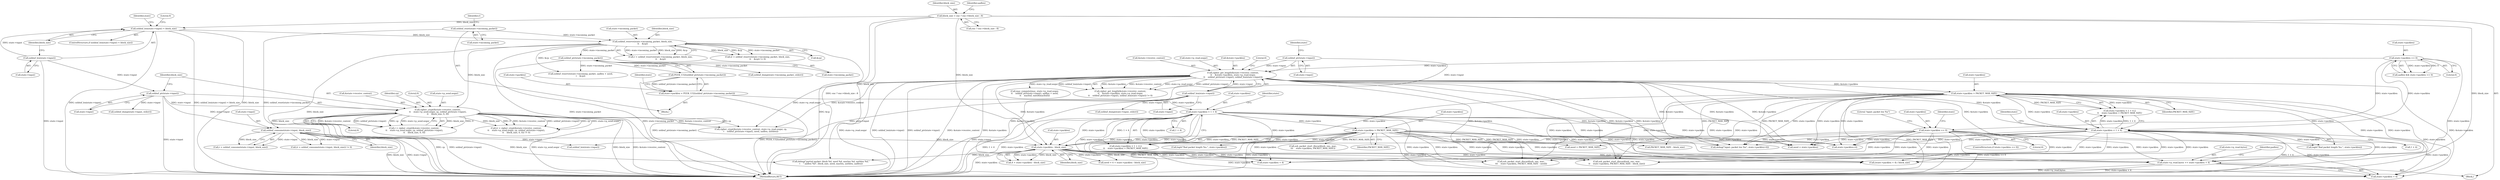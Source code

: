 digraph "0_mindrot_2fecfd486bdba9f51b3a789277bb0733ca36e1c0@API" {
"1000759" [label="(Call,state->p_read.bytes += state->packlen + 4)"];
"1000256" [label="(Call,cipher_get_length(&state->receive_context,\n\t\t    &state->packlen, state->p_read.seqnr,\n\t\t    sshbuf_ptr(state->input), sshbuf_len(state->input)))"];
"1000248" [label="(Call,state->packlen == 0)"];
"1000270" [label="(Call,sshbuf_ptr(state->input))"];
"1000274" [label="(Call,sshbuf_len(state->input))"];
"1000467" [label="(Call,state->packlen - block_size)"];
"1000290" [label="(Call,state->packlen > PACKET_MAX_SIZE)"];
"1000283" [label="(Call,state->packlen < 1 + 4)"];
"1000391" [label="(Call,state->packlen < 1 + 4)"];
"1000380" [label="(Call,state->packlen = PEEK_U32(sshbuf_ptr(state->incoming_packet)))"];
"1000384" [label="(Call,PEEK_U32(sshbuf_ptr(state->incoming_packet)))"];
"1000385" [label="(Call,sshbuf_ptr(state->incoming_packet))"];
"1000347" [label="(Call,sshbuf_reserve(state->incoming_packet, block_size,\n\t\t    &cp))"];
"1000339" [label="(Call,sshbuf_reset(state->incoming_packet))"];
"1000331" [label="(Call,sshbuf_len(state->input) < block_size)"];
"1000332" [label="(Call,sshbuf_len(state->input))"];
"1000221" [label="(Call,block_size = enc ? enc->block_size : 8)"];
"1000324" [label="(Call,state->packlen == 0)"];
"1000398" [label="(Call,state->packlen > PACKET_MAX_SIZE)"];
"1000438" [label="(Call,sshbuf_consume(state->input, block_size))"];
"1000371" [label="(Call,sshbuf_ptr(state->input))"];
"1000360" [label="(Call,cipher_crypt(&state->receive_context,\n\t\t    state->p_send.seqnr, cp, sshbuf_ptr(state->input),\n\t\t    block_size, 0, 0))"];
"1000465" [label="(Call,4 + state->packlen - block_size)"];
"1000246" [label="(Call,aadlen && state->packlen == 0)"];
"1000668" [label="(Call,need > PACKET_MAX_SIZE)"];
"1000381" [label="(Call,state->packlen)"];
"1000249" [label="(Call,state->packlen)"];
"1000296" [label="(Call,sshbuf_dump(state->input, stderr))"];
"1000334" [label="(Identifier,state)"];
"1000282" [label="(Call,state->packlen < 1 + 4 ||\n\t\t    state->packlen > PACKET_MAX_SIZE)"];
"1000566" [label="(Call,sshbuf_reserve(state->incoming_packet, aadlen + need,\n\t    &cp))"];
"1000468" [label="(Call,state->packlen)"];
"1000330" [label="(ControlStructure,if (sshbuf_len(state->input) < block_size))"];
"1000386" [label="(Call,state->incoming_packet)"];
"1000456" [label="(Call,need = state->packlen)"];
"1000447" [label="(Literal,\"input: packet len %u\")"];
"1000759" [label="(Call,state->p_read.bytes += state->packlen + 4)"];
"1000257" [label="(Call,&state->receive_context)"];
"1000351" [label="(Identifier,block_size)"];
"1000370" [label="(Identifier,cp)"];
"1000471" [label="(Identifier,block_size)"];
"1000331" [label="(Call,sshbuf_len(state->input) < block_size)"];
"1000439" [label="(Call,state->input)"];
"1000340" [label="(Call,state->incoming_packet)"];
"1000276" [label="(Identifier,state)"];
"1000345" [label="(Call,r = sshbuf_reserve(state->incoming_packet, block_size,\n\t\t    &cp))"];
"1000328" [label="(Literal,0)"];
"1000393" [label="(Identifier,state)"];
"1000392" [label="(Call,state->packlen)"];
"1000114" [label="(Block,)"];
"1000543" [label="(Call,mac_compute(mac, state->p_read.seqnr,\n\t\t    sshbuf_ptr(state->input), aadlen + need,\n\t\t    macbuf, sizeof(macbuf)))"];
"1000502" [label="(Call,PACKET_MAX_SIZE - block_size)"];
"1000385" [label="(Call,sshbuf_ptr(state->incoming_packet))"];
"1000400" [label="(Identifier,state)"];
"1000581" [label="(Call,cipher_crypt(&state->receive_context, state->p_read.seqnr, cp,\n\t    sshbuf_ptr(state->input), need, aadlen, authlen))"];
"1000760" [label="(Call,state->p_read.bytes)"];
"1000391" [label="(Call,state->packlen < 1 + 4)"];
"1000344" [label="(Call,(r = sshbuf_reserve(state->incoming_packet, block_size,\n\t\t    &cp)) != 0)"];
"1000265" [label="(Call,state->p_read.seqnr)"];
"1000375" [label="(Identifier,block_size)"];
"1000261" [label="(Call,&state->packlen)"];
"1000325" [label="(Call,state->packlen)"];
"1000346" [label="(Identifier,r)"];
"1000284" [label="(Call,state->packlen)"];
"1000674" [label="(Call,ssh_packet_start_discard(ssh, enc, mac,\n\t\t\t    state->packlen, PACKET_MAX_SIZE - need))"];
"1000275" [label="(Call,state->input)"];
"1000415" [label="(Call,sshbuf_dump(state->incoming_packet, stderr))"];
"1000222" [label="(Identifier,block_size)"];
"1000252" [label="(Literal,0)"];
"1000274" [label="(Call,sshbuf_len(state->input))"];
"1000442" [label="(Identifier,block_size)"];
"1000376" [label="(Literal,0)"];
"1000473" [label="(Call,debug(\"partial packet: block %d, need %d, maclen %d, authlen %d,\"\n\t    \" aadlen %d\", block_size, need, maclen, authlen, aadlen))"];
"1000324" [label="(Call,state->packlen == 0)"];
"1000341" [label="(Identifier,state)"];
"1000463" [label="(Call,need = 4 + state->packlen - block_size)"];
"1000255" [label="(Call,cipher_get_length(&state->receive_context,\n\t\t    &state->packlen, state->p_read.seqnr,\n\t\t    sshbuf_ptr(state->input), sshbuf_len(state->input)) != 0)"];
"1000256" [label="(Call,cipher_get_length(&state->receive_context,\n\t\t    &state->packlen, state->p_read.seqnr,\n\t\t    sshbuf_ptr(state->input), sshbuf_len(state->input)))"];
"1000352" [label="(Call,&cp)"];
"1000771" [label="(Identifier,padlen)"];
"1000507" [label="(Call,sshbuf_len(state->input))"];
"1000426" [label="(Call,ssh_packet_start_discard(ssh, enc, mac,\n\t\t\t    state->packlen, PACKET_MAX_SIZE))"];
"1000365" [label="(Call,state->p_send.seqnr)"];
"1000438" [label="(Call,sshbuf_consume(state->input, block_size))"];
"1000336" [label="(Identifier,block_size)"];
"1000283" [label="(Call,state->packlen < 1 + 4)"];
"1000323" [label="(ControlStructure,if (state->packlen == 0))"];
"1000395" [label="(Call,1 + 4)"];
"1000270" [label="(Call,sshbuf_ptr(state->input))"];
"1000223" [label="(Call,enc ? enc->block_size : 8)"];
"1000347" [label="(Call,sshbuf_reserve(state->incoming_packet, block_size,\n\t\t    &cp))"];
"1000357" [label="(Call,(r = cipher_crypt(&state->receive_context,\n\t\t    state->p_send.seqnr, cp, sshbuf_ptr(state->input),\n\t\t    block_size, 0, 0)) != 0)"];
"1000495" [label="(Call,ssh_packet_start_discard(ssh, enc, mac,\n\t\t    state->packlen, PACKET_MAX_SIZE - block_size))"];
"1000287" [label="(Call,1 + 4)"];
"1000339" [label="(Call,sshbuf_reset(state->incoming_packet))"];
"1000407" [label="(Call,sshbuf_dump(state->input, stderr))"];
"1000371" [label="(Call,sshbuf_ptr(state->input))"];
"1000333" [label="(Call,state->input)"];
"1000329" [label="(Block,)"];
"1000248" [label="(Call,state->packlen == 0)"];
"1000360" [label="(Call,cipher_crypt(&state->receive_context,\n\t\t    state->p_send.seqnr, cp, sshbuf_ptr(state->input),\n\t\t    block_size, 0, 0))"];
"1000390" [label="(Call,state->packlen < 1 + 4 ||\n\t\t    state->packlen > PACKET_MAX_SIZE)"];
"1000380" [label="(Call,state->packlen = PEEK_U32(sshbuf_ptr(state->incoming_packet)))"];
"1000338" [label="(Literal,0)"];
"1000291" [label="(Call,state->packlen)"];
"1000361" [label="(Call,&state->receive_context)"];
"1000399" [label="(Call,state->packlen)"];
"1000446" [label="(Call,debug(\"input: packet len %u\", state->packlen+4))"];
"1000372" [label="(Call,state->input)"];
"1000384" [label="(Call,PEEK_U32(sshbuf_ptr(state->incoming_packet)))"];
"1000294" [label="(Identifier,PACKET_MAX_SIZE)"];
"1000348" [label="(Call,state->incoming_packet)"];
"1000436" [label="(Call,r = sshbuf_consume(state->input, block_size))"];
"1000752" [label="(Call,(state->packlen + 4) / block_size)"];
"1000332" [label="(Call,sshbuf_len(state->input))"];
"1000301" [label="(Call,logit(\"Bad packet length %u.\", state->packlen))"];
"1000467" [label="(Call,state->packlen - block_size)"];
"1000377" [label="(Literal,0)"];
"1000290" [label="(Call,state->packlen > PACKET_MAX_SIZE)"];
"1000221" [label="(Call,block_size = enc ? enc->block_size : 8)"];
"1000230" [label="(Identifier,aadlen)"];
"1000448" [label="(Call,state->packlen+4)"];
"1000271" [label="(Call,state->input)"];
"1000292" [label="(Identifier,state)"];
"1000398" [label="(Call,state->packlen > PACKET_MAX_SIZE)"];
"1000753" [label="(Call,state->packlen + 4)"];
"1000976" [label="(MethodReturn,RET)"];
"1000420" [label="(Call,logit(\"Bad packet length %u.\", state->packlen))"];
"1000278" [label="(Literal,0)"];
"1000402" [label="(Identifier,PACKET_MAX_SIZE)"];
"1000435" [label="(Call,(r = sshbuf_consume(state->input, block_size)) != 0)"];
"1000765" [label="(Call,state->packlen + 4)"];
"1000358" [label="(Call,r = cipher_crypt(&state->receive_context,\n\t\t    state->p_send.seqnr, cp, sshbuf_ptr(state->input),\n\t\t    block_size, 0, 0))"];
"1000759" -> "1000114"  [label="AST: "];
"1000759" -> "1000765"  [label="CFG: "];
"1000760" -> "1000759"  [label="AST: "];
"1000765" -> "1000759"  [label="AST: "];
"1000771" -> "1000759"  [label="CFG: "];
"1000759" -> "1000976"  [label="DDG: state->p_read.bytes"];
"1000759" -> "1000976"  [label="DDG: state->packlen + 4"];
"1000256" -> "1000759"  [label="DDG: &state->packlen"];
"1000467" -> "1000759"  [label="DDG: state->packlen"];
"1000290" -> "1000759"  [label="DDG: state->packlen"];
"1000283" -> "1000759"  [label="DDG: state->packlen"];
"1000391" -> "1000759"  [label="DDG: state->packlen"];
"1000324" -> "1000759"  [label="DDG: state->packlen"];
"1000398" -> "1000759"  [label="DDG: state->packlen"];
"1000256" -> "1000255"  [label="AST: "];
"1000256" -> "1000274"  [label="CFG: "];
"1000257" -> "1000256"  [label="AST: "];
"1000261" -> "1000256"  [label="AST: "];
"1000265" -> "1000256"  [label="AST: "];
"1000270" -> "1000256"  [label="AST: "];
"1000274" -> "1000256"  [label="AST: "];
"1000278" -> "1000256"  [label="CFG: "];
"1000256" -> "1000976"  [label="DDG: state->p_read.seqnr"];
"1000256" -> "1000976"  [label="DDG: sshbuf_len(state->input)"];
"1000256" -> "1000976"  [label="DDG: sshbuf_ptr(state->input)"];
"1000256" -> "1000976"  [label="DDG: &state->receive_context"];
"1000256" -> "1000976"  [label="DDG: &state->packlen"];
"1000256" -> "1000255"  [label="DDG: &state->packlen"];
"1000256" -> "1000255"  [label="DDG: &state->receive_context"];
"1000256" -> "1000255"  [label="DDG: state->p_read.seqnr"];
"1000256" -> "1000255"  [label="DDG: sshbuf_ptr(state->input)"];
"1000256" -> "1000255"  [label="DDG: sshbuf_len(state->input)"];
"1000248" -> "1000256"  [label="DDG: state->packlen"];
"1000270" -> "1000256"  [label="DDG: state->input"];
"1000274" -> "1000256"  [label="DDG: state->input"];
"1000256" -> "1000283"  [label="DDG: &state->packlen"];
"1000256" -> "1000290"  [label="DDG: &state->packlen"];
"1000256" -> "1000301"  [label="DDG: &state->packlen"];
"1000256" -> "1000446"  [label="DDG: &state->packlen"];
"1000256" -> "1000448"  [label="DDG: &state->packlen"];
"1000256" -> "1000456"  [label="DDG: &state->packlen"];
"1000256" -> "1000467"  [label="DDG: &state->packlen"];
"1000256" -> "1000495"  [label="DDG: &state->packlen"];
"1000256" -> "1000543"  [label="DDG: state->p_read.seqnr"];
"1000256" -> "1000581"  [label="DDG: &state->receive_context"];
"1000256" -> "1000581"  [label="DDG: state->p_read.seqnr"];
"1000256" -> "1000674"  [label="DDG: &state->packlen"];
"1000256" -> "1000752"  [label="DDG: &state->packlen"];
"1000256" -> "1000753"  [label="DDG: &state->packlen"];
"1000256" -> "1000765"  [label="DDG: &state->packlen"];
"1000248" -> "1000246"  [label="AST: "];
"1000248" -> "1000252"  [label="CFG: "];
"1000249" -> "1000248"  [label="AST: "];
"1000252" -> "1000248"  [label="AST: "];
"1000246" -> "1000248"  [label="CFG: "];
"1000248" -> "1000976"  [label="DDG: state->packlen"];
"1000248" -> "1000246"  [label="DDG: state->packlen"];
"1000248" -> "1000246"  [label="DDG: 0"];
"1000248" -> "1000283"  [label="DDG: state->packlen"];
"1000248" -> "1000324"  [label="DDG: state->packlen"];
"1000270" -> "1000271"  [label="CFG: "];
"1000271" -> "1000270"  [label="AST: "];
"1000276" -> "1000270"  [label="CFG: "];
"1000270" -> "1000274"  [label="DDG: state->input"];
"1000274" -> "1000275"  [label="CFG: "];
"1000275" -> "1000274"  [label="AST: "];
"1000274" -> "1000976"  [label="DDG: state->input"];
"1000274" -> "1000296"  [label="DDG: state->input"];
"1000274" -> "1000507"  [label="DDG: state->input"];
"1000467" -> "1000465"  [label="AST: "];
"1000467" -> "1000471"  [label="CFG: "];
"1000468" -> "1000467"  [label="AST: "];
"1000471" -> "1000467"  [label="AST: "];
"1000465" -> "1000467"  [label="CFG: "];
"1000467" -> "1000976"  [label="DDG: state->packlen"];
"1000467" -> "1000463"  [label="DDG: state->packlen"];
"1000467" -> "1000463"  [label="DDG: block_size"];
"1000467" -> "1000465"  [label="DDG: state->packlen"];
"1000467" -> "1000465"  [label="DDG: block_size"];
"1000290" -> "1000467"  [label="DDG: state->packlen"];
"1000283" -> "1000467"  [label="DDG: state->packlen"];
"1000391" -> "1000467"  [label="DDG: state->packlen"];
"1000324" -> "1000467"  [label="DDG: state->packlen"];
"1000398" -> "1000467"  [label="DDG: state->packlen"];
"1000438" -> "1000467"  [label="DDG: block_size"];
"1000221" -> "1000467"  [label="DDG: block_size"];
"1000467" -> "1000473"  [label="DDG: block_size"];
"1000467" -> "1000495"  [label="DDG: state->packlen"];
"1000467" -> "1000674"  [label="DDG: state->packlen"];
"1000467" -> "1000752"  [label="DDG: state->packlen"];
"1000467" -> "1000753"  [label="DDG: state->packlen"];
"1000467" -> "1000765"  [label="DDG: state->packlen"];
"1000290" -> "1000282"  [label="AST: "];
"1000290" -> "1000294"  [label="CFG: "];
"1000291" -> "1000290"  [label="AST: "];
"1000294" -> "1000290"  [label="AST: "];
"1000282" -> "1000290"  [label="CFG: "];
"1000290" -> "1000976"  [label="DDG: PACKET_MAX_SIZE"];
"1000290" -> "1000282"  [label="DDG: state->packlen"];
"1000290" -> "1000282"  [label="DDG: PACKET_MAX_SIZE"];
"1000283" -> "1000290"  [label="DDG: state->packlen"];
"1000290" -> "1000301"  [label="DDG: state->packlen"];
"1000290" -> "1000446"  [label="DDG: state->packlen"];
"1000290" -> "1000448"  [label="DDG: state->packlen"];
"1000290" -> "1000456"  [label="DDG: state->packlen"];
"1000290" -> "1000495"  [label="DDG: state->packlen"];
"1000290" -> "1000502"  [label="DDG: PACKET_MAX_SIZE"];
"1000290" -> "1000668"  [label="DDG: PACKET_MAX_SIZE"];
"1000290" -> "1000674"  [label="DDG: state->packlen"];
"1000290" -> "1000752"  [label="DDG: state->packlen"];
"1000290" -> "1000753"  [label="DDG: state->packlen"];
"1000290" -> "1000765"  [label="DDG: state->packlen"];
"1000283" -> "1000282"  [label="AST: "];
"1000283" -> "1000287"  [label="CFG: "];
"1000284" -> "1000283"  [label="AST: "];
"1000287" -> "1000283"  [label="AST: "];
"1000292" -> "1000283"  [label="CFG: "];
"1000282" -> "1000283"  [label="CFG: "];
"1000283" -> "1000976"  [label="DDG: 1 + 4"];
"1000283" -> "1000282"  [label="DDG: state->packlen"];
"1000283" -> "1000282"  [label="DDG: 1 + 4"];
"1000283" -> "1000301"  [label="DDG: state->packlen"];
"1000283" -> "1000446"  [label="DDG: state->packlen"];
"1000283" -> "1000448"  [label="DDG: state->packlen"];
"1000283" -> "1000456"  [label="DDG: state->packlen"];
"1000283" -> "1000495"  [label="DDG: state->packlen"];
"1000283" -> "1000674"  [label="DDG: state->packlen"];
"1000283" -> "1000752"  [label="DDG: state->packlen"];
"1000283" -> "1000753"  [label="DDG: state->packlen"];
"1000283" -> "1000765"  [label="DDG: state->packlen"];
"1000391" -> "1000390"  [label="AST: "];
"1000391" -> "1000395"  [label="CFG: "];
"1000392" -> "1000391"  [label="AST: "];
"1000395" -> "1000391"  [label="AST: "];
"1000400" -> "1000391"  [label="CFG: "];
"1000390" -> "1000391"  [label="CFG: "];
"1000391" -> "1000976"  [label="DDG: state->packlen"];
"1000391" -> "1000976"  [label="DDG: 1 + 4"];
"1000391" -> "1000390"  [label="DDG: state->packlen"];
"1000391" -> "1000390"  [label="DDG: 1 + 4"];
"1000380" -> "1000391"  [label="DDG: state->packlen"];
"1000391" -> "1000398"  [label="DDG: state->packlen"];
"1000391" -> "1000420"  [label="DDG: state->packlen"];
"1000391" -> "1000446"  [label="DDG: state->packlen"];
"1000391" -> "1000448"  [label="DDG: state->packlen"];
"1000391" -> "1000456"  [label="DDG: state->packlen"];
"1000391" -> "1000495"  [label="DDG: state->packlen"];
"1000391" -> "1000674"  [label="DDG: state->packlen"];
"1000391" -> "1000752"  [label="DDG: state->packlen"];
"1000391" -> "1000753"  [label="DDG: state->packlen"];
"1000391" -> "1000765"  [label="DDG: state->packlen"];
"1000380" -> "1000329"  [label="AST: "];
"1000380" -> "1000384"  [label="CFG: "];
"1000381" -> "1000380"  [label="AST: "];
"1000384" -> "1000380"  [label="AST: "];
"1000393" -> "1000380"  [label="CFG: "];
"1000380" -> "1000976"  [label="DDG: PEEK_U32(sshbuf_ptr(state->incoming_packet))"];
"1000384" -> "1000380"  [label="DDG: sshbuf_ptr(state->incoming_packet)"];
"1000384" -> "1000385"  [label="CFG: "];
"1000385" -> "1000384"  [label="AST: "];
"1000384" -> "1000976"  [label="DDG: sshbuf_ptr(state->incoming_packet)"];
"1000385" -> "1000384"  [label="DDG: state->incoming_packet"];
"1000385" -> "1000386"  [label="CFG: "];
"1000386" -> "1000385"  [label="AST: "];
"1000385" -> "1000976"  [label="DDG: state->incoming_packet"];
"1000347" -> "1000385"  [label="DDG: state->incoming_packet"];
"1000385" -> "1000415"  [label="DDG: state->incoming_packet"];
"1000385" -> "1000566"  [label="DDG: state->incoming_packet"];
"1000347" -> "1000345"  [label="AST: "];
"1000347" -> "1000352"  [label="CFG: "];
"1000348" -> "1000347"  [label="AST: "];
"1000351" -> "1000347"  [label="AST: "];
"1000352" -> "1000347"  [label="AST: "];
"1000345" -> "1000347"  [label="CFG: "];
"1000347" -> "1000976"  [label="DDG: block_size"];
"1000347" -> "1000976"  [label="DDG: state->incoming_packet"];
"1000347" -> "1000976"  [label="DDG: &cp"];
"1000347" -> "1000344"  [label="DDG: state->incoming_packet"];
"1000347" -> "1000344"  [label="DDG: block_size"];
"1000347" -> "1000344"  [label="DDG: &cp"];
"1000347" -> "1000345"  [label="DDG: state->incoming_packet"];
"1000347" -> "1000345"  [label="DDG: block_size"];
"1000347" -> "1000345"  [label="DDG: &cp"];
"1000339" -> "1000347"  [label="DDG: state->incoming_packet"];
"1000331" -> "1000347"  [label="DDG: block_size"];
"1000347" -> "1000360"  [label="DDG: block_size"];
"1000347" -> "1000566"  [label="DDG: &cp"];
"1000339" -> "1000329"  [label="AST: "];
"1000339" -> "1000340"  [label="CFG: "];
"1000340" -> "1000339"  [label="AST: "];
"1000346" -> "1000339"  [label="CFG: "];
"1000339" -> "1000976"  [label="DDG: sshbuf_reset(state->incoming_packet)"];
"1000331" -> "1000330"  [label="AST: "];
"1000331" -> "1000336"  [label="CFG: "];
"1000332" -> "1000331"  [label="AST: "];
"1000336" -> "1000331"  [label="AST: "];
"1000338" -> "1000331"  [label="CFG: "];
"1000341" -> "1000331"  [label="CFG: "];
"1000331" -> "1000976"  [label="DDG: sshbuf_len(state->input) < block_size"];
"1000331" -> "1000976"  [label="DDG: block_size"];
"1000331" -> "1000976"  [label="DDG: sshbuf_len(state->input)"];
"1000332" -> "1000331"  [label="DDG: state->input"];
"1000221" -> "1000331"  [label="DDG: block_size"];
"1000332" -> "1000333"  [label="CFG: "];
"1000333" -> "1000332"  [label="AST: "];
"1000336" -> "1000332"  [label="CFG: "];
"1000332" -> "1000976"  [label="DDG: state->input"];
"1000332" -> "1000371"  [label="DDG: state->input"];
"1000221" -> "1000114"  [label="AST: "];
"1000221" -> "1000223"  [label="CFG: "];
"1000222" -> "1000221"  [label="AST: "];
"1000223" -> "1000221"  [label="AST: "];
"1000230" -> "1000221"  [label="CFG: "];
"1000221" -> "1000976"  [label="DDG: enc ? enc->block_size : 8"];
"1000221" -> "1000976"  [label="DDG: block_size"];
"1000221" -> "1000473"  [label="DDG: block_size"];
"1000324" -> "1000323"  [label="AST: "];
"1000324" -> "1000328"  [label="CFG: "];
"1000325" -> "1000324"  [label="AST: "];
"1000328" -> "1000324"  [label="AST: "];
"1000334" -> "1000324"  [label="CFG: "];
"1000447" -> "1000324"  [label="CFG: "];
"1000324" -> "1000976"  [label="DDG: state->packlen == 0"];
"1000324" -> "1000976"  [label="DDG: state->packlen"];
"1000324" -> "1000446"  [label="DDG: state->packlen"];
"1000324" -> "1000448"  [label="DDG: state->packlen"];
"1000324" -> "1000456"  [label="DDG: state->packlen"];
"1000324" -> "1000495"  [label="DDG: state->packlen"];
"1000324" -> "1000674"  [label="DDG: state->packlen"];
"1000324" -> "1000752"  [label="DDG: state->packlen"];
"1000324" -> "1000753"  [label="DDG: state->packlen"];
"1000324" -> "1000765"  [label="DDG: state->packlen"];
"1000398" -> "1000390"  [label="AST: "];
"1000398" -> "1000402"  [label="CFG: "];
"1000399" -> "1000398"  [label="AST: "];
"1000402" -> "1000398"  [label="AST: "];
"1000390" -> "1000398"  [label="CFG: "];
"1000398" -> "1000976"  [label="DDG: PACKET_MAX_SIZE"];
"1000398" -> "1000976"  [label="DDG: state->packlen"];
"1000398" -> "1000390"  [label="DDG: state->packlen"];
"1000398" -> "1000390"  [label="DDG: PACKET_MAX_SIZE"];
"1000398" -> "1000420"  [label="DDG: state->packlen"];
"1000398" -> "1000426"  [label="DDG: PACKET_MAX_SIZE"];
"1000398" -> "1000446"  [label="DDG: state->packlen"];
"1000398" -> "1000448"  [label="DDG: state->packlen"];
"1000398" -> "1000456"  [label="DDG: state->packlen"];
"1000398" -> "1000495"  [label="DDG: state->packlen"];
"1000398" -> "1000502"  [label="DDG: PACKET_MAX_SIZE"];
"1000398" -> "1000668"  [label="DDG: PACKET_MAX_SIZE"];
"1000398" -> "1000674"  [label="DDG: state->packlen"];
"1000398" -> "1000752"  [label="DDG: state->packlen"];
"1000398" -> "1000753"  [label="DDG: state->packlen"];
"1000398" -> "1000765"  [label="DDG: state->packlen"];
"1000438" -> "1000436"  [label="AST: "];
"1000438" -> "1000442"  [label="CFG: "];
"1000439" -> "1000438"  [label="AST: "];
"1000442" -> "1000438"  [label="AST: "];
"1000436" -> "1000438"  [label="CFG: "];
"1000438" -> "1000976"  [label="DDG: block_size"];
"1000438" -> "1000976"  [label="DDG: state->input"];
"1000438" -> "1000435"  [label="DDG: state->input"];
"1000438" -> "1000435"  [label="DDG: block_size"];
"1000438" -> "1000436"  [label="DDG: state->input"];
"1000438" -> "1000436"  [label="DDG: block_size"];
"1000371" -> "1000438"  [label="DDG: state->input"];
"1000360" -> "1000438"  [label="DDG: block_size"];
"1000438" -> "1000473"  [label="DDG: block_size"];
"1000438" -> "1000507"  [label="DDG: state->input"];
"1000371" -> "1000360"  [label="AST: "];
"1000371" -> "1000372"  [label="CFG: "];
"1000372" -> "1000371"  [label="AST: "];
"1000375" -> "1000371"  [label="CFG: "];
"1000371" -> "1000976"  [label="DDG: state->input"];
"1000371" -> "1000360"  [label="DDG: state->input"];
"1000371" -> "1000407"  [label="DDG: state->input"];
"1000360" -> "1000358"  [label="AST: "];
"1000360" -> "1000377"  [label="CFG: "];
"1000361" -> "1000360"  [label="AST: "];
"1000365" -> "1000360"  [label="AST: "];
"1000370" -> "1000360"  [label="AST: "];
"1000375" -> "1000360"  [label="AST: "];
"1000376" -> "1000360"  [label="AST: "];
"1000377" -> "1000360"  [label="AST: "];
"1000358" -> "1000360"  [label="CFG: "];
"1000360" -> "1000976"  [label="DDG: state->p_send.seqnr"];
"1000360" -> "1000976"  [label="DDG: block_size"];
"1000360" -> "1000976"  [label="DDG: &state->receive_context"];
"1000360" -> "1000976"  [label="DDG: cp"];
"1000360" -> "1000976"  [label="DDG: sshbuf_ptr(state->input)"];
"1000360" -> "1000357"  [label="DDG: block_size"];
"1000360" -> "1000357"  [label="DDG: 0"];
"1000360" -> "1000357"  [label="DDG: &state->receive_context"];
"1000360" -> "1000357"  [label="DDG: sshbuf_ptr(state->input)"];
"1000360" -> "1000357"  [label="DDG: cp"];
"1000360" -> "1000357"  [label="DDG: state->p_send.seqnr"];
"1000360" -> "1000358"  [label="DDG: block_size"];
"1000360" -> "1000358"  [label="DDG: 0"];
"1000360" -> "1000358"  [label="DDG: &state->receive_context"];
"1000360" -> "1000358"  [label="DDG: sshbuf_ptr(state->input)"];
"1000360" -> "1000358"  [label="DDG: cp"];
"1000360" -> "1000358"  [label="DDG: state->p_send.seqnr"];
"1000360" -> "1000581"  [label="DDG: &state->receive_context"];
"1000360" -> "1000581"  [label="DDG: cp"];
}
